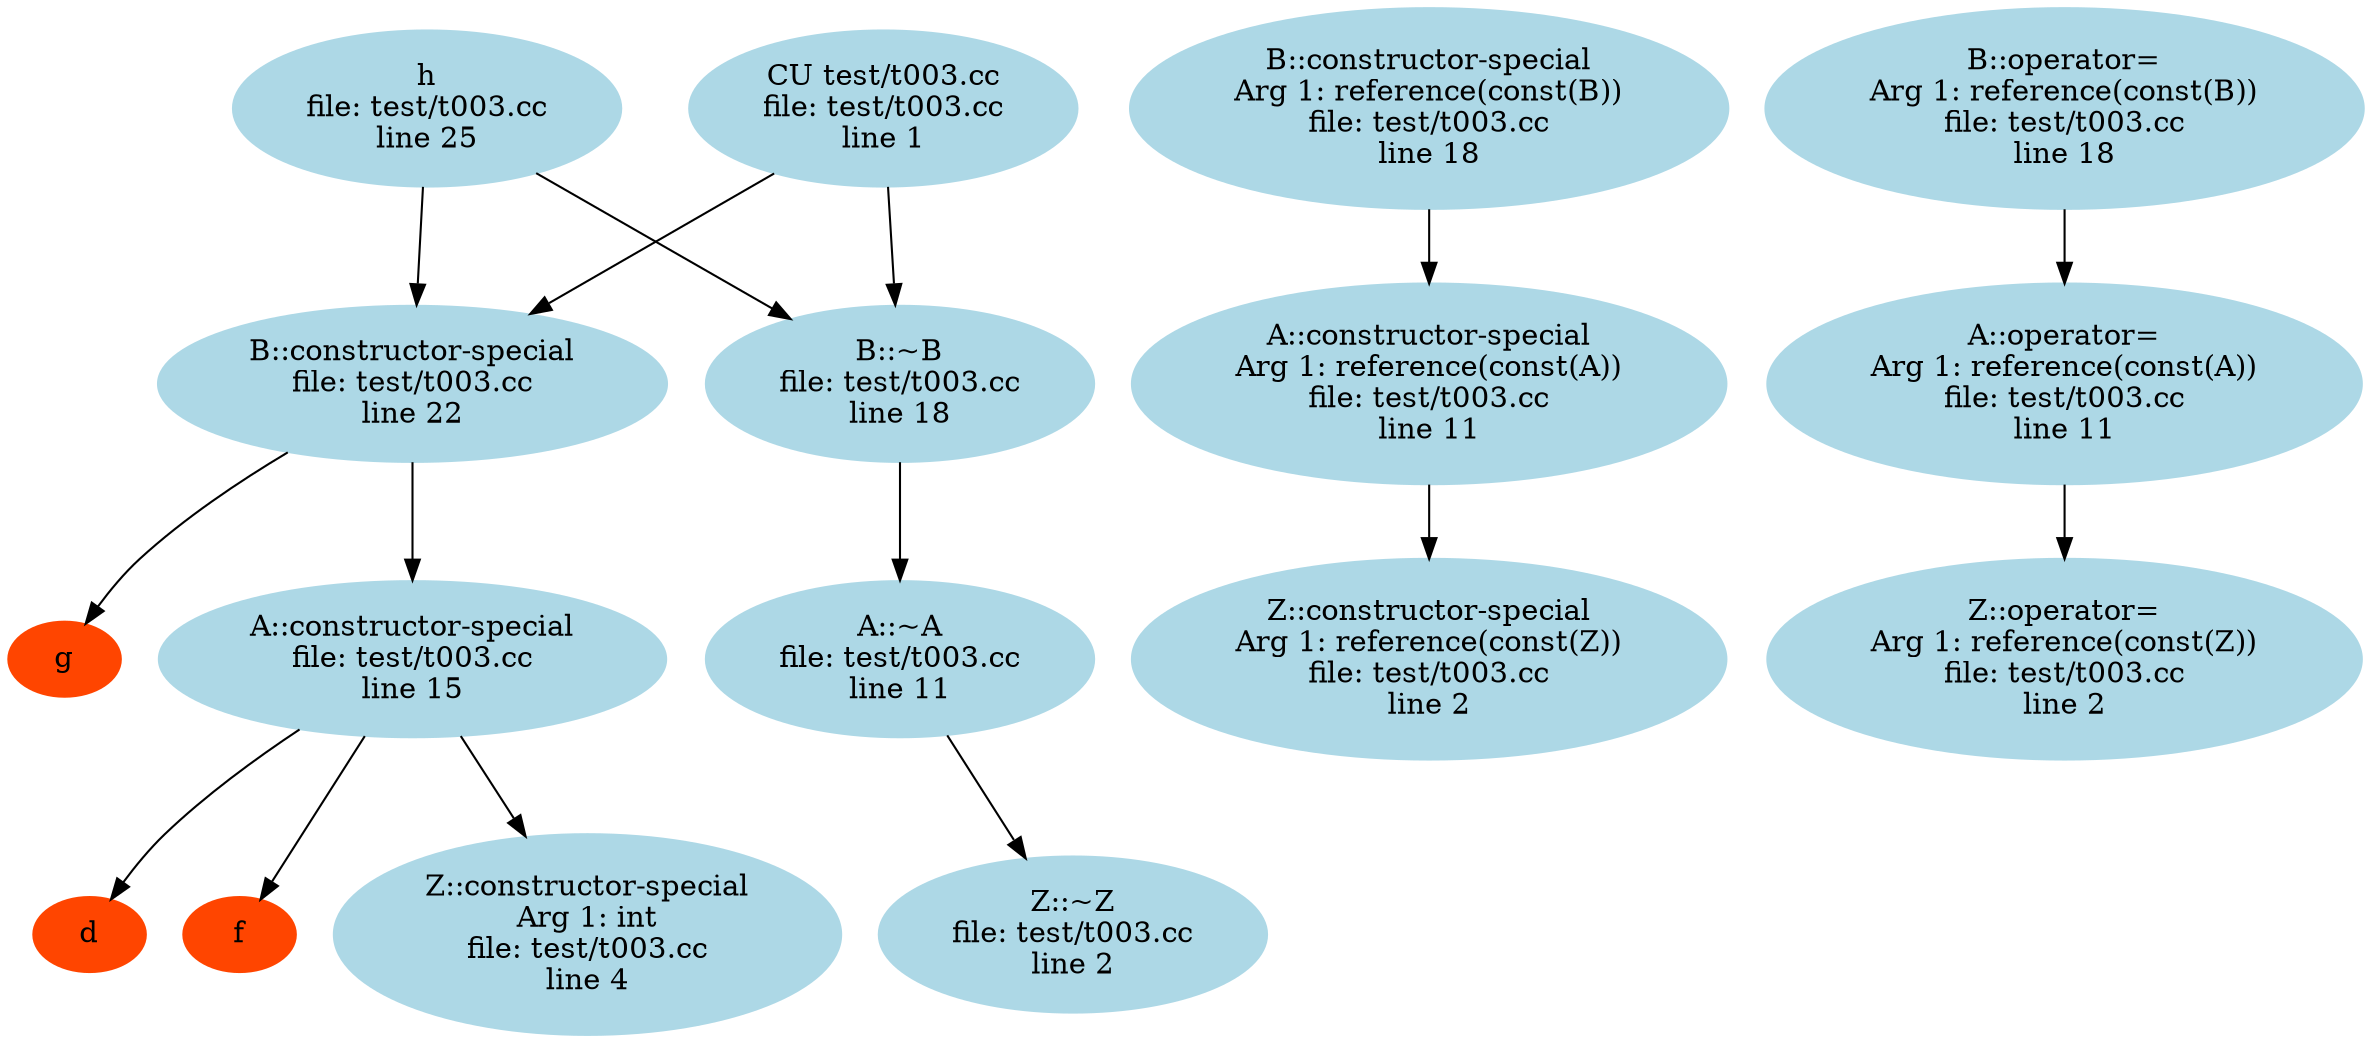 digraph "CFG" {
    node [ color = "lightblue", style = filled ];
    edge [ arrowtail=odot ];
    "10" [label="d", color="OrangeRed"];
    "8" [label="f", color="OrangeRed"];
    "11" [label="g", color="OrangeRed"];
    "0" [label="h\nfile: test/t003.cc\nline 25"];
    "0" -> "1";
    "0" -> "2";
    "13" [label="A::~A\nfile: test/t003.cc\nline 11"];
    "13" -> "14";
    "6" [label="Z::constructor-special\nArg 1: reference(const(Z))\nfile: test/t003.cc\nline 2"];
    "2" [label="B::~B\nfile: test/t003.cc\nline 18"];
    "2" -> "13";
    "9" [label="Z::constructor-special\nArg 1: int\nfile: test/t003.cc\nline 4"];
    "7" [label="A::constructor-special\nfile: test/t003.cc\nline 15"];
    "7" -> "8";
    "7" -> "9";
    "7" -> "10";
    "1" [label="B::constructor-special\nfile: test/t003.cc\nline 22"];
    "1" -> "11";
    "1" -> "7";
    "4" [label="A::operator=\nArg 1: reference(const(A))\nfile: test/t003.cc\nline 11"];
    "4" -> "16";
    "12" [label="CU test/t003.cc\nfile: test/t003.cc\nline 1"];
    "12" -> "1";
    "12" -> "2";
    "15" [label="B::constructor-special\nArg 1: reference(const(B))\nfile: test/t003.cc\nline 18"];
    "15" -> "5";
    "14" [label="Z::~Z\nfile: test/t003.cc\nline 2"];
    "3" [label="B::operator=\nArg 1: reference(const(B))\nfile: test/t003.cc\nline 18"];
    "3" -> "4";
    "16" [label="Z::operator=\nArg 1: reference(const(Z))\nfile: test/t003.cc\nline 2"];
    "5" [label="A::constructor-special\nArg 1: reference(const(A))\nfile: test/t003.cc\nline 11"];
    "5" -> "6";
}

